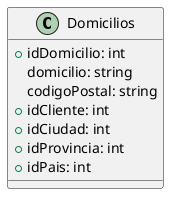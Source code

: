 @startuml Domicilios
class Domicilios{
    +idDomicilio: int
    domicilio: string
    codigoPostal: string
    +idCliente: int
    +idCiudad: int
    +idProvincia: int
    +idPais: int
}
@enduml